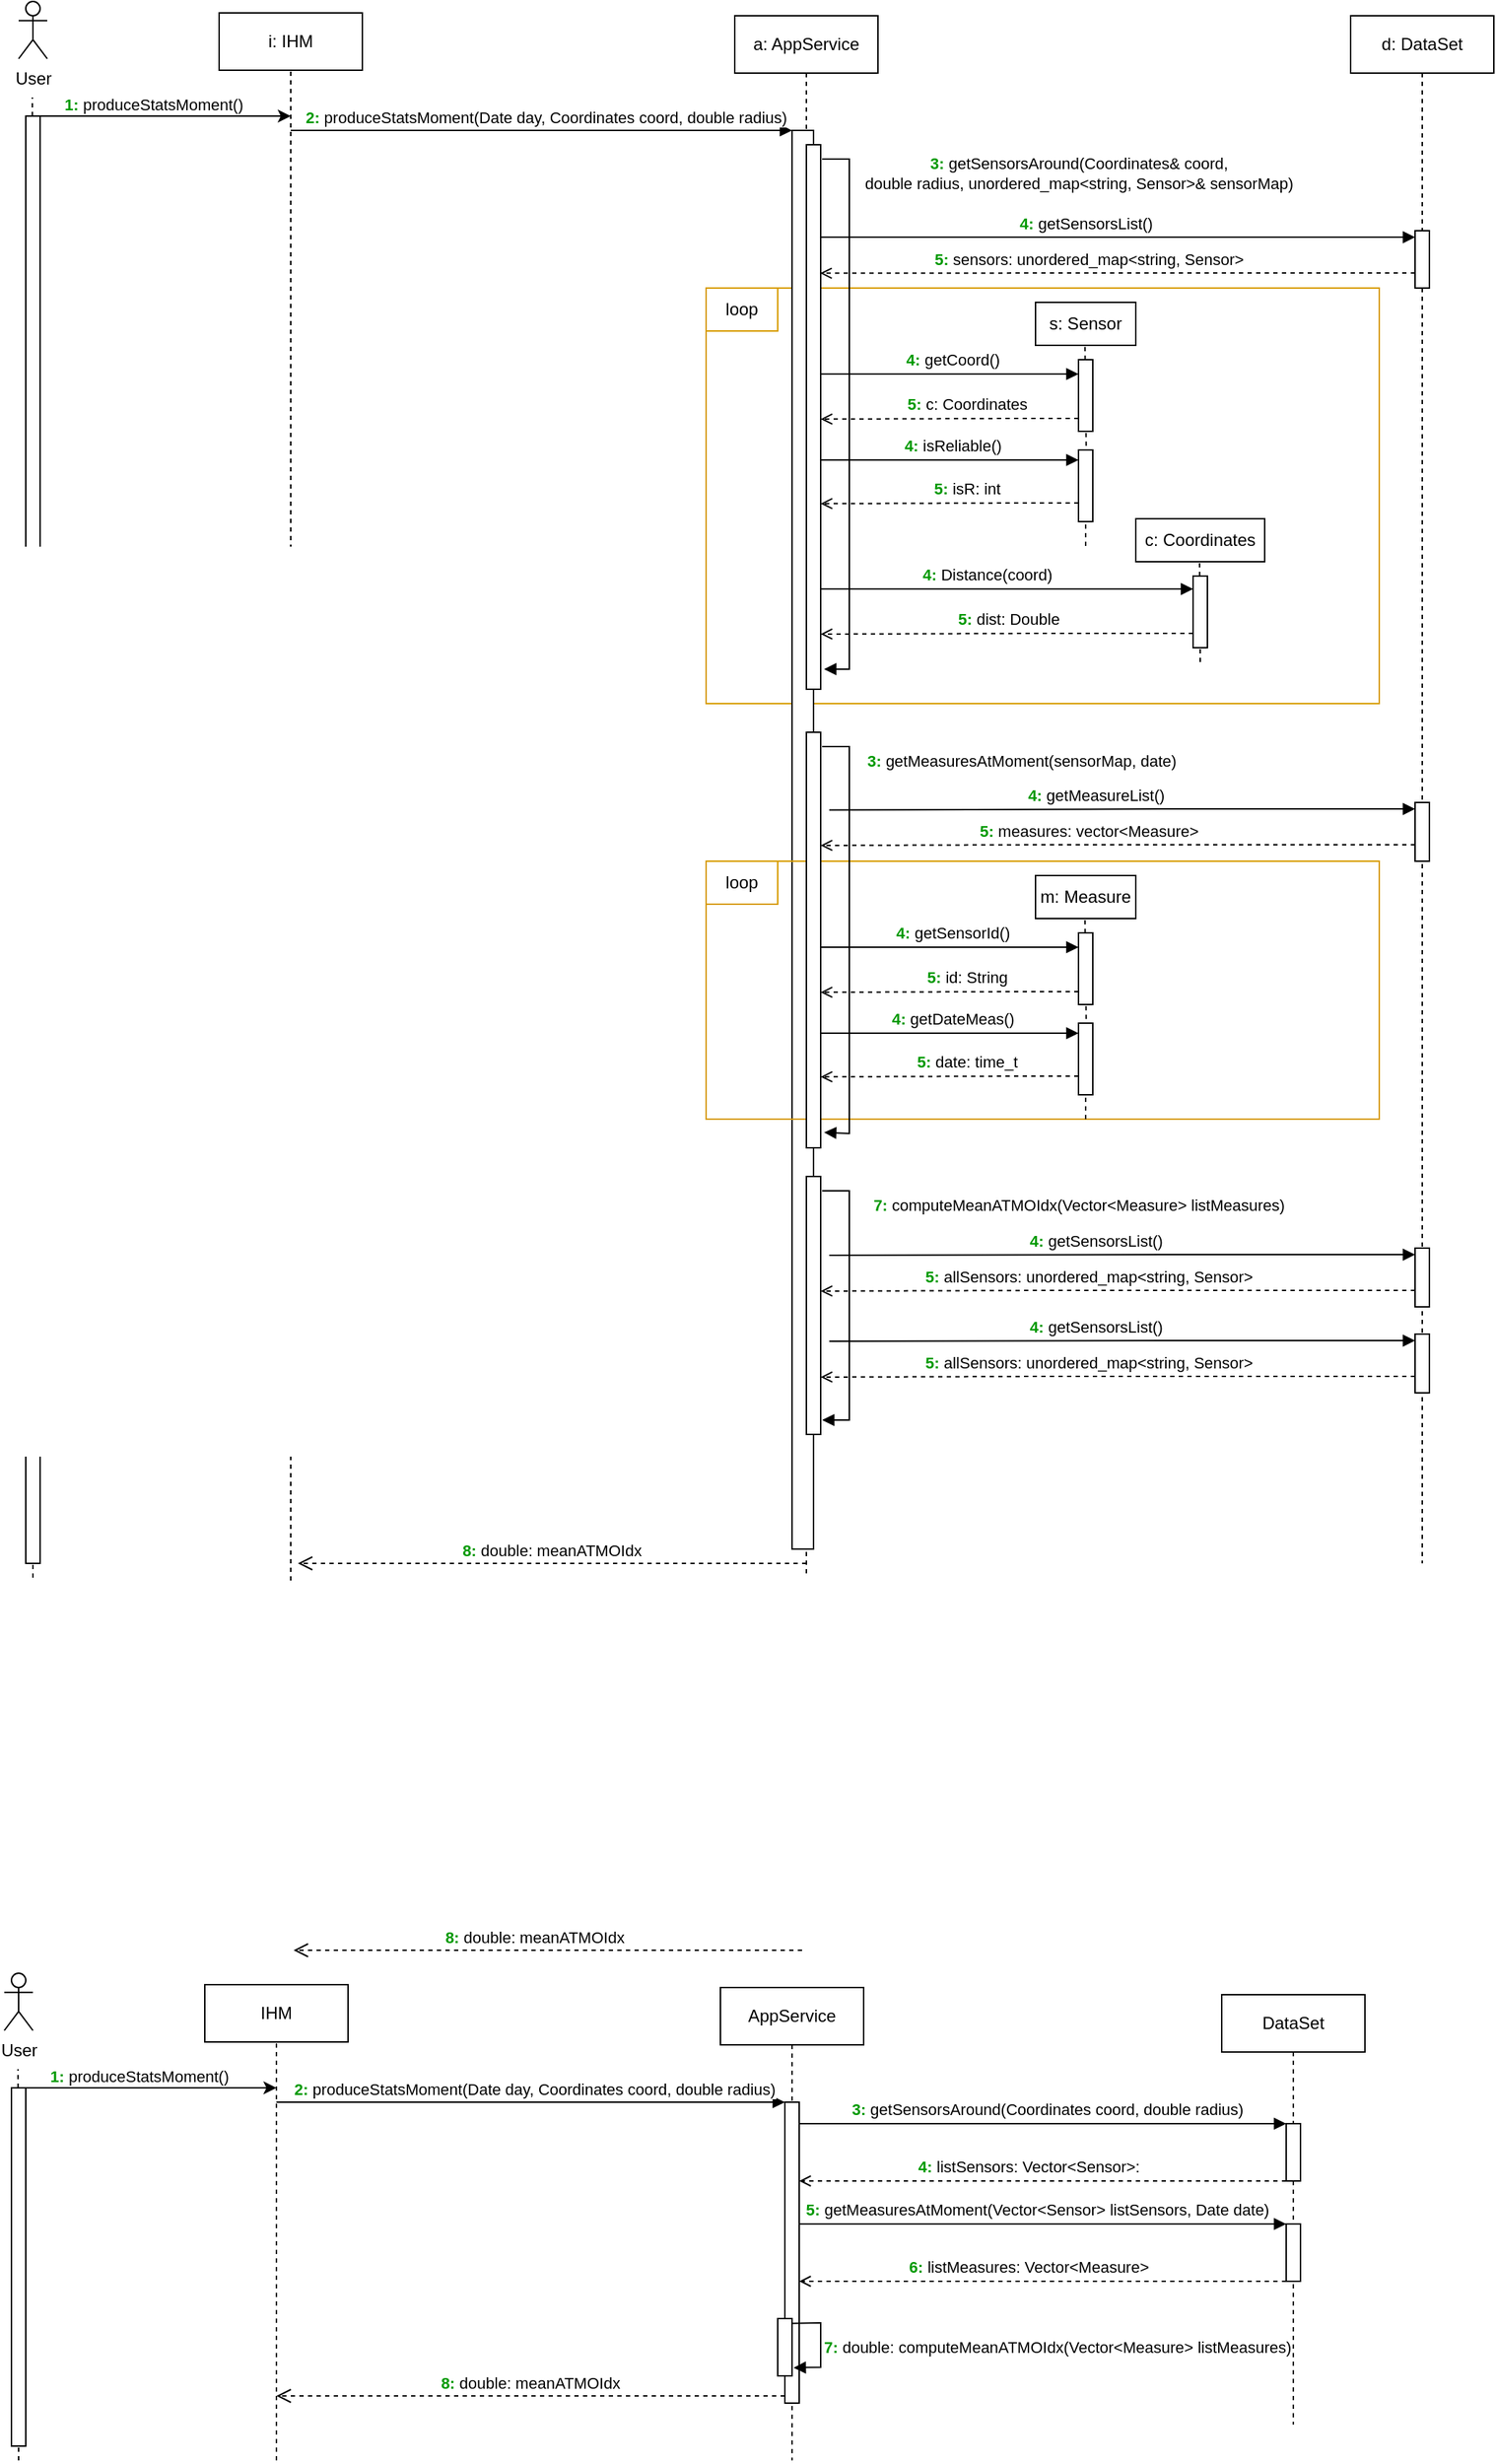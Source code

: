<mxfile version="21.3.7" type="github">
  <diagram name="Page-1" id="I7RDIdogmaN5I8TK1vOo">
    <mxGraphModel dx="1434" dy="756" grid="1" gridSize="10" guides="1" tooltips="1" connect="1" arrows="1" fold="1" page="1" pageScale="1" pageWidth="1169" pageHeight="827" math="0" shadow="0">
      <root>
        <mxCell id="0" />
        <mxCell id="1" parent="0" />
        <mxCell id="uYeei7Lv4TWuoTGojl9b-30" value="" style="rounded=0;whiteSpace=wrap;html=1;fillColor=none;strokeColor=#d79b00;" parent="1" vertex="1">
          <mxGeometry x="600" y="250" width="470" height="290" as="geometry" />
        </mxCell>
        <mxCell id="bnaxQuVBlEbO6aS_ppuL-53" value="a: AppService" style="shape=umlLifeline;perimeter=lifelinePerimeter;whiteSpace=wrap;html=1;container=0;dropTarget=0;collapsible=0;recursiveResize=0;outlineConnect=0;portConstraint=eastwest;newEdgeStyle={&quot;edgeStyle&quot;:&quot;elbowEdgeStyle&quot;,&quot;elbow&quot;:&quot;vertical&quot;,&quot;curved&quot;:0,&quot;rounded&quot;:0};" parent="1" vertex="1">
          <mxGeometry x="620" y="60" width="100" height="1090" as="geometry" />
        </mxCell>
        <mxCell id="bnaxQuVBlEbO6aS_ppuL-54" value="" style="html=1;points=[];perimeter=orthogonalPerimeter;outlineConnect=0;targetShapes=umlLifeline;portConstraint=eastwest;newEdgeStyle={&quot;edgeStyle&quot;:&quot;elbowEdgeStyle&quot;,&quot;elbow&quot;:&quot;vertical&quot;,&quot;curved&quot;:0,&quot;rounded&quot;:0};" parent="bnaxQuVBlEbO6aS_ppuL-53" vertex="1">
          <mxGeometry x="40" y="80" width="15" height="990" as="geometry" />
        </mxCell>
        <mxCell id="uYeei7Lv4TWuoTGojl9b-63" value="" style="rounded=0;whiteSpace=wrap;html=1;fillColor=none;strokeColor=#d79b00;" parent="bnaxQuVBlEbO6aS_ppuL-53" vertex="1">
          <mxGeometry x="-20" y="590" width="470" height="180" as="geometry" />
        </mxCell>
        <mxCell id="uYeei7Lv4TWuoTGojl9b-64" value="loop" style="rounded=0;whiteSpace=wrap;html=1;fillColor=none;strokeColor=#d79b00;" parent="bnaxQuVBlEbO6aS_ppuL-53" vertex="1">
          <mxGeometry x="-20" y="590" width="50" height="30" as="geometry" />
        </mxCell>
        <mxCell id="uYeei7Lv4TWuoTGojl9b-65" value="m: Measure" style="rounded=0;whiteSpace=wrap;html=1;" parent="bnaxQuVBlEbO6aS_ppuL-53" vertex="1">
          <mxGeometry x="210" y="600" width="70" height="30" as="geometry" />
        </mxCell>
        <mxCell id="uYeei7Lv4TWuoTGojl9b-66" value="" style="endArrow=block;html=1;rounded=0;endFill=1;" parent="bnaxQuVBlEbO6aS_ppuL-53" target="uYeei7Lv4TWuoTGojl9b-69" edge="1">
          <mxGeometry width="50" height="50" relative="1" as="geometry">
            <mxPoint x="60" y="650" as="sourcePoint" />
            <mxPoint x="230" y="650" as="targetPoint" />
            <Array as="points">
              <mxPoint x="100" y="650" />
            </Array>
          </mxGeometry>
        </mxCell>
        <mxCell id="uYeei7Lv4TWuoTGojl9b-67" value="&lt;b style=&quot;border-color: var(--border-color); caret-color: rgb(0, 153, 0); color: rgb(0, 153, 0);&quot;&gt;4:&amp;nbsp;&lt;/b&gt;getSensorId()" style="edgeLabel;html=1;align=center;verticalAlign=middle;resizable=0;points=[];" parent="uYeei7Lv4TWuoTGojl9b-66" vertex="1" connectable="0">
          <mxGeometry x="-0.412" y="2" relative="1" as="geometry">
            <mxPoint x="39" y="-8" as="offset" />
          </mxGeometry>
        </mxCell>
        <mxCell id="uYeei7Lv4TWuoTGojl9b-68" value="" style="endArrow=none;dashed=1;html=1;rounded=0;exitX=0.563;exitY=0.422;exitDx=0;exitDy=0;exitPerimeter=0;" parent="bnaxQuVBlEbO6aS_ppuL-53" source="uYeei7Lv4TWuoTGojl9b-80" edge="1">
          <mxGeometry width="50" height="50" relative="1" as="geometry">
            <mxPoint x="245" y="700" as="sourcePoint" />
            <mxPoint x="244.55" y="630" as="targetPoint" />
          </mxGeometry>
        </mxCell>
        <mxCell id="uYeei7Lv4TWuoTGojl9b-69" value="" style="html=1;points=[];perimeter=orthogonalPerimeter;outlineConnect=0;targetShapes=umlLifeline;portConstraint=eastwest;newEdgeStyle={&quot;edgeStyle&quot;:&quot;elbowEdgeStyle&quot;,&quot;elbow&quot;:&quot;vertical&quot;,&quot;curved&quot;:0,&quot;rounded&quot;:0};" parent="bnaxQuVBlEbO6aS_ppuL-53" vertex="1">
          <mxGeometry x="240" y="640" width="10" height="50" as="geometry" />
        </mxCell>
        <mxCell id="uYeei7Lv4TWuoTGojl9b-70" value="" style="endArrow=open;html=1;rounded=0;endFill=0;dashed=1;entryX=1.055;entryY=0.269;entryDx=0;entryDy=0;entryPerimeter=0;" parent="bnaxQuVBlEbO6aS_ppuL-53" source="uYeei7Lv4TWuoTGojl9b-69" edge="1">
          <mxGeometry width="50" height="50" relative="1" as="geometry">
            <mxPoint x="240" y="670" as="sourcePoint" />
            <mxPoint x="60" y="681.45" as="targetPoint" />
            <Array as="points">
              <mxPoint x="200" y="681" />
            </Array>
          </mxGeometry>
        </mxCell>
        <mxCell id="uYeei7Lv4TWuoTGojl9b-71" value="&lt;b style=&quot;border-color: var(--border-color); caret-color: rgb(0, 153, 0); color: rgb(0, 153, 0);&quot;&gt;5: &lt;/b&gt;&lt;span style=&quot;border-color: var(--border-color); caret-color: rgb(0, 153, 0);&quot;&gt;id&lt;/span&gt;:&amp;nbsp;String" style="edgeLabel;html=1;align=center;verticalAlign=middle;resizable=0;points=[];" parent="uYeei7Lv4TWuoTGojl9b-70" vertex="1" connectable="0">
          <mxGeometry x="0.279" y="1" relative="1" as="geometry">
            <mxPoint x="37" y="-11" as="offset" />
          </mxGeometry>
        </mxCell>
        <mxCell id="uYeei7Lv4TWuoTGojl9b-79" value="" style="endArrow=none;dashed=1;html=1;rounded=0;" parent="bnaxQuVBlEbO6aS_ppuL-53" target="uYeei7Lv4TWuoTGojl9b-80" edge="1">
          <mxGeometry width="50" height="50" relative="1" as="geometry">
            <mxPoint x="245" y="770" as="sourcePoint" />
            <mxPoint x="244.55" y="630" as="targetPoint" />
          </mxGeometry>
        </mxCell>
        <mxCell id="uYeei7Lv4TWuoTGojl9b-80" value="" style="html=1;points=[];perimeter=orthogonalPerimeter;outlineConnect=0;targetShapes=umlLifeline;portConstraint=eastwest;newEdgeStyle={&quot;edgeStyle&quot;:&quot;elbowEdgeStyle&quot;,&quot;elbow&quot;:&quot;vertical&quot;,&quot;curved&quot;:0,&quot;rounded&quot;:0};" parent="bnaxQuVBlEbO6aS_ppuL-53" vertex="1">
          <mxGeometry x="240" y="703" width="10" height="50" as="geometry" />
        </mxCell>
        <mxCell id="uYeei7Lv4TWuoTGojl9b-81" value="" style="endArrow=block;html=1;rounded=0;endFill=1;" parent="bnaxQuVBlEbO6aS_ppuL-53" edge="1">
          <mxGeometry width="50" height="50" relative="1" as="geometry">
            <mxPoint x="60" y="710" as="sourcePoint" />
            <mxPoint x="240" y="710" as="targetPoint" />
            <Array as="points">
              <mxPoint x="100" y="710" />
            </Array>
          </mxGeometry>
        </mxCell>
        <mxCell id="uYeei7Lv4TWuoTGojl9b-82" value="&lt;b style=&quot;border-color: var(--border-color); caret-color: rgb(0, 153, 0); color: rgb(0, 153, 0);&quot;&gt;4:&amp;nbsp;&lt;/b&gt;getDateMeas()" style="edgeLabel;html=1;align=center;verticalAlign=middle;resizable=0;points=[];" parent="uYeei7Lv4TWuoTGojl9b-81" vertex="1" connectable="0">
          <mxGeometry x="-0.412" y="2" relative="1" as="geometry">
            <mxPoint x="39" y="-8" as="offset" />
          </mxGeometry>
        </mxCell>
        <mxCell id="uYeei7Lv4TWuoTGojl9b-83" value="" style="endArrow=open;html=1;rounded=0;endFill=0;dashed=1;entryX=1.055;entryY=0.269;entryDx=0;entryDy=0;entryPerimeter=0;" parent="bnaxQuVBlEbO6aS_ppuL-53" edge="1">
          <mxGeometry width="50" height="50" relative="1" as="geometry">
            <mxPoint x="240" y="740" as="sourcePoint" />
            <mxPoint x="60" y="740.45" as="targetPoint" />
            <Array as="points">
              <mxPoint x="200" y="740" />
            </Array>
          </mxGeometry>
        </mxCell>
        <mxCell id="uYeei7Lv4TWuoTGojl9b-84" value="&lt;b style=&quot;border-color: var(--border-color); caret-color: rgb(0, 153, 0); color: rgb(0, 153, 0);&quot;&gt;5: &lt;/b&gt;&lt;span style=&quot;border-color: var(--border-color); caret-color: rgb(0, 153, 0);&quot;&gt;date:&lt;/span&gt;&lt;b style=&quot;border-color: var(--border-color); caret-color: rgb(0, 153, 0); color: rgb(0, 153, 0);&quot;&gt;&amp;nbsp;&lt;/b&gt;time_t" style="edgeLabel;html=1;align=center;verticalAlign=middle;resizable=0;points=[];" parent="uYeei7Lv4TWuoTGojl9b-83" vertex="1" connectable="0">
          <mxGeometry x="0.279" y="1" relative="1" as="geometry">
            <mxPoint x="37" y="-11" as="offset" />
          </mxGeometry>
        </mxCell>
        <mxCell id="bnaxQuVBlEbO6aS_ppuL-55" value="&lt;font color=&quot;#009900&quot;&gt;&lt;b&gt;2:&lt;/b&gt;&lt;/font&gt;&lt;font color=&quot;#99ff99&quot;&gt; &lt;/font&gt;produceStatsMoment(Date day, Coordinates coord, double radius)" style="html=1;verticalAlign=bottom;endArrow=block;edgeStyle=elbowEdgeStyle;elbow=vertical;curved=0;rounded=0;" parent="1" target="bnaxQuVBlEbO6aS_ppuL-54" edge="1">
          <mxGeometry x="0.014" relative="1" as="geometry">
            <mxPoint x="310" y="140" as="sourcePoint" />
            <Array as="points">
              <mxPoint x="390" y="140" />
            </Array>
            <mxPoint as="offset" />
          </mxGeometry>
        </mxCell>
        <mxCell id="bnaxQuVBlEbO6aS_ppuL-56" value="&lt;b style=&quot;border-color: var(--border-color); caret-color: rgb(0, 153, 0); color: rgb(0, 153, 0);&quot;&gt;8:&amp;nbsp;&lt;/b&gt;double: meanATMOIdx" style="html=1;verticalAlign=bottom;endArrow=open;dashed=1;endSize=8;edgeStyle=elbowEdgeStyle;elbow=vertical;curved=0;rounded=0;" parent="1" edge="1">
          <mxGeometry x="0.053" relative="1" as="geometry">
            <mxPoint x="312" y="1410" as="targetPoint" />
            <Array as="points">
              <mxPoint x="542" y="1410" />
              <mxPoint x="522" y="1420" />
              <mxPoint x="627" y="1470" />
              <mxPoint x="537" y="1430" />
              <mxPoint x="577" y="1410" />
              <mxPoint x="437" y="1370" />
            </Array>
            <mxPoint as="offset" />
            <mxPoint x="667" y="1410" as="sourcePoint" />
          </mxGeometry>
        </mxCell>
        <mxCell id="bnaxQuVBlEbO6aS_ppuL-57" value="d: DataSet" style="shape=umlLifeline;perimeter=lifelinePerimeter;whiteSpace=wrap;html=1;container=0;dropTarget=0;collapsible=0;recursiveResize=0;outlineConnect=0;portConstraint=eastwest;newEdgeStyle={&quot;edgeStyle&quot;:&quot;elbowEdgeStyle&quot;,&quot;elbow&quot;:&quot;vertical&quot;,&quot;curved&quot;:0,&quot;rounded&quot;:0};" parent="1" vertex="1">
          <mxGeometry x="1050" y="60" width="100" height="1080" as="geometry" />
        </mxCell>
        <mxCell id="bnaxQuVBlEbO6aS_ppuL-59" value="" style="html=1;points=[];perimeter=orthogonalPerimeter;outlineConnect=0;targetShapes=umlLifeline;portConstraint=eastwest;newEdgeStyle={&quot;edgeStyle&quot;:&quot;elbowEdgeStyle&quot;,&quot;elbow&quot;:&quot;vertical&quot;,&quot;curved&quot;:0,&quot;rounded&quot;:0};" parent="bnaxQuVBlEbO6aS_ppuL-57" vertex="1">
          <mxGeometry x="45" y="150" width="10" height="40" as="geometry" />
        </mxCell>
        <mxCell id="uYeei7Lv4TWuoTGojl9b-89" value="" style="html=1;points=[];perimeter=orthogonalPerimeter;outlineConnect=0;targetShapes=umlLifeline;portConstraint=eastwest;newEdgeStyle={&quot;edgeStyle&quot;:&quot;elbowEdgeStyle&quot;,&quot;elbow&quot;:&quot;vertical&quot;,&quot;curved&quot;:0,&quot;rounded&quot;:0};" parent="bnaxQuVBlEbO6aS_ppuL-57" vertex="1">
          <mxGeometry x="45" y="860" width="10" height="41" as="geometry" />
        </mxCell>
        <mxCell id="uYeei7Lv4TWuoTGojl9b-90" value="" style="endArrow=block;html=1;rounded=0;endFill=1;exitX=1.6;exitY=0.187;exitDx=0;exitDy=0;exitPerimeter=0;" parent="bnaxQuVBlEbO6aS_ppuL-57" edge="1">
          <mxGeometry width="50" height="50" relative="1" as="geometry">
            <mxPoint x="-364" y="865" as="sourcePoint" />
            <mxPoint x="45" y="864.55" as="targetPoint" />
            <Array as="points">
              <mxPoint x="-130" y="864.55" />
            </Array>
          </mxGeometry>
        </mxCell>
        <mxCell id="uYeei7Lv4TWuoTGojl9b-91" value="&lt;b style=&quot;border-color: var(--border-color); caret-color: rgb(0, 153, 0); color: rgb(0, 153, 0);&quot;&gt;4:&amp;nbsp;&lt;/b&gt;getSensorsList()" style="edgeLabel;html=1;align=center;verticalAlign=middle;resizable=0;points=[];" parent="uYeei7Lv4TWuoTGojl9b-90" vertex="1" connectable="0">
          <mxGeometry x="-0.412" y="2" relative="1" as="geometry">
            <mxPoint x="66" y="-8" as="offset" />
          </mxGeometry>
        </mxCell>
        <mxCell id="uYeei7Lv4TWuoTGojl9b-92" value="" style="endArrow=open;html=1;rounded=0;endFill=0;dashed=1;entryX=0.964;entryY=0.236;entryDx=0;entryDy=0;entryPerimeter=0;" parent="bnaxQuVBlEbO6aS_ppuL-57" edge="1">
          <mxGeometry width="50" height="50" relative="1" as="geometry">
            <mxPoint x="45" y="889.55" as="sourcePoint" />
            <mxPoint x="-370" y="890" as="targetPoint" />
            <Array as="points">
              <mxPoint x="-225" y="889.55" />
            </Array>
          </mxGeometry>
        </mxCell>
        <mxCell id="uYeei7Lv4TWuoTGojl9b-93" value="&lt;b style=&quot;border-color: var(--border-color); caret-color: rgb(0, 153, 0); color: rgb(0, 153, 0);&quot;&gt;5:&amp;nbsp;&lt;/b&gt;allSensors:&amp;nbsp;unordered_map&amp;lt;string, Sensor&amp;gt;" style="edgeLabel;html=1;align=center;verticalAlign=middle;resizable=0;points=[];" parent="uYeei7Lv4TWuoTGojl9b-92" vertex="1" connectable="0">
          <mxGeometry x="0.279" y="1" relative="1" as="geometry">
            <mxPoint x="37" y="-11" as="offset" />
          </mxGeometry>
        </mxCell>
        <mxCell id="uYeei7Lv4TWuoTGojl9b-94" value="" style="html=1;points=[];perimeter=orthogonalPerimeter;outlineConnect=0;targetShapes=umlLifeline;portConstraint=eastwest;newEdgeStyle={&quot;edgeStyle&quot;:&quot;elbowEdgeStyle&quot;,&quot;elbow&quot;:&quot;vertical&quot;,&quot;curved&quot;:0,&quot;rounded&quot;:0};" parent="bnaxQuVBlEbO6aS_ppuL-57" vertex="1">
          <mxGeometry x="45" y="920" width="10" height="41" as="geometry" />
        </mxCell>
        <mxCell id="uYeei7Lv4TWuoTGojl9b-95" value="" style="endArrow=block;html=1;rounded=0;endFill=1;exitX=1.6;exitY=0.187;exitDx=0;exitDy=0;exitPerimeter=0;" parent="bnaxQuVBlEbO6aS_ppuL-57" edge="1">
          <mxGeometry width="50" height="50" relative="1" as="geometry">
            <mxPoint x="-364" y="925" as="sourcePoint" />
            <mxPoint x="45" y="924.55" as="targetPoint" />
            <Array as="points">
              <mxPoint x="-130" y="924.55" />
            </Array>
          </mxGeometry>
        </mxCell>
        <mxCell id="uYeei7Lv4TWuoTGojl9b-96" value="&lt;b style=&quot;border-color: var(--border-color); caret-color: rgb(0, 153, 0); color: rgb(0, 153, 0);&quot;&gt;4:&amp;nbsp;&lt;/b&gt;getSensorsList()" style="edgeLabel;html=1;align=center;verticalAlign=middle;resizable=0;points=[];" parent="uYeei7Lv4TWuoTGojl9b-95" vertex="1" connectable="0">
          <mxGeometry x="-0.412" y="2" relative="1" as="geometry">
            <mxPoint x="66" y="-8" as="offset" />
          </mxGeometry>
        </mxCell>
        <mxCell id="uYeei7Lv4TWuoTGojl9b-97" value="" style="endArrow=open;html=1;rounded=0;endFill=0;dashed=1;entryX=0.964;entryY=0.236;entryDx=0;entryDy=0;entryPerimeter=0;" parent="bnaxQuVBlEbO6aS_ppuL-57" edge="1">
          <mxGeometry width="50" height="50" relative="1" as="geometry">
            <mxPoint x="45" y="949.55" as="sourcePoint" />
            <mxPoint x="-370" y="950" as="targetPoint" />
            <Array as="points">
              <mxPoint x="-225" y="949.55" />
            </Array>
          </mxGeometry>
        </mxCell>
        <mxCell id="uYeei7Lv4TWuoTGojl9b-98" value="&lt;b style=&quot;border-color: var(--border-color); caret-color: rgb(0, 153, 0); color: rgb(0, 153, 0);&quot;&gt;5:&amp;nbsp;&lt;/b&gt;allSensors:&amp;nbsp;unordered_map&amp;lt;string, Sensor&amp;gt;" style="edgeLabel;html=1;align=center;verticalAlign=middle;resizable=0;points=[];" parent="uYeei7Lv4TWuoTGojl9b-97" vertex="1" connectable="0">
          <mxGeometry x="0.279" y="1" relative="1" as="geometry">
            <mxPoint x="37" y="-11" as="offset" />
          </mxGeometry>
        </mxCell>
        <mxCell id="bnaxQuVBlEbO6aS_ppuL-64" value="" style="endArrow=block;html=1;rounded=0;endFill=1;" parent="1" edge="1">
          <mxGeometry width="50" height="50" relative="1" as="geometry">
            <mxPoint x="675" y="214.55" as="sourcePoint" />
            <mxPoint x="1095" y="214.55" as="targetPoint" />
            <Array as="points">
              <mxPoint x="920" y="214.55" />
            </Array>
          </mxGeometry>
        </mxCell>
        <mxCell id="bnaxQuVBlEbO6aS_ppuL-65" value="&lt;b style=&quot;border-color: var(--border-color); caret-color: rgb(0, 153, 0); color: rgb(0, 153, 0);&quot;&gt;4:&amp;nbsp;&lt;/b&gt;getSensorsList()" style="edgeLabel;html=1;align=center;verticalAlign=middle;resizable=0;points=[];" parent="bnaxQuVBlEbO6aS_ppuL-64" vertex="1" connectable="0">
          <mxGeometry x="-0.412" y="2" relative="1" as="geometry">
            <mxPoint x="66" y="-8" as="offset" />
          </mxGeometry>
        </mxCell>
        <mxCell id="bnaxQuVBlEbO6aS_ppuL-66" value="" style="endArrow=open;html=1;rounded=0;endFill=0;dashed=1;entryX=0.964;entryY=0.236;entryDx=0;entryDy=0;entryPerimeter=0;" parent="1" target="uYeei7Lv4TWuoTGojl9b-27" edge="1">
          <mxGeometry width="50" height="50" relative="1" as="geometry">
            <mxPoint x="1095" y="239.55" as="sourcePoint" />
            <mxPoint x="690" y="240" as="targetPoint" />
            <Array as="points">
              <mxPoint x="825" y="239.55" />
            </Array>
          </mxGeometry>
        </mxCell>
        <mxCell id="bnaxQuVBlEbO6aS_ppuL-67" value="&lt;b style=&quot;border-color: var(--border-color); caret-color: rgb(0, 153, 0); color: rgb(0, 153, 0);&quot;&gt;5:&amp;nbsp;&lt;/b&gt;sensors:&amp;nbsp;unordered_map&amp;lt;string, Sensor&amp;gt;" style="edgeLabel;html=1;align=center;verticalAlign=middle;resizable=0;points=[];" parent="bnaxQuVBlEbO6aS_ppuL-66" vertex="1" connectable="0">
          <mxGeometry x="0.279" y="1" relative="1" as="geometry">
            <mxPoint x="37" y="-11" as="offset" />
          </mxGeometry>
        </mxCell>
        <mxCell id="bnaxQuVBlEbO6aS_ppuL-72" value="" style="endArrow=none;dashed=1;html=1;rounded=0;entryX=0.5;entryY=1;entryDx=0;entryDy=0;" parent="1" target="SnQVtgiCFjpJ4soECr5Y-1" edge="1">
          <mxGeometry width="50" height="50" relative="1" as="geometry">
            <mxPoint x="310" y="1152" as="sourcePoint" />
            <mxPoint x="300" y="105" as="targetPoint" />
          </mxGeometry>
        </mxCell>
        <mxCell id="SnQVtgiCFjpJ4soECr5Y-1" value="i: IHM" style="rounded=0;whiteSpace=wrap;html=1;" parent="1" vertex="1">
          <mxGeometry x="260" y="58" width="100" height="40" as="geometry" />
        </mxCell>
        <mxCell id="SnQVtgiCFjpJ4soECr5Y-16" value="User" style="shape=umlActor;verticalLabelPosition=bottom;verticalAlign=top;html=1;outlineConnect=0;" parent="1" vertex="1">
          <mxGeometry x="120" y="50" width="20" height="40" as="geometry" />
        </mxCell>
        <mxCell id="SnQVtgiCFjpJ4soECr5Y-17" value="" style="endArrow=none;dashed=1;html=1;rounded=0;" parent="1" source="SnQVtgiCFjpJ4soECr5Y-18" edge="1">
          <mxGeometry width="50" height="50" relative="1" as="geometry">
            <mxPoint x="130" y="370" as="sourcePoint" />
            <mxPoint x="129.6" y="117" as="targetPoint" />
          </mxGeometry>
        </mxCell>
        <mxCell id="SnQVtgiCFjpJ4soECr5Y-19" value="" style="endArrow=none;dashed=1;html=1;rounded=0;" parent="1" target="SnQVtgiCFjpJ4soECr5Y-18" edge="1">
          <mxGeometry width="50" height="50" relative="1" as="geometry">
            <mxPoint x="130" y="1150" as="sourcePoint" />
            <mxPoint x="129.6" y="117" as="targetPoint" />
          </mxGeometry>
        </mxCell>
        <mxCell id="SnQVtgiCFjpJ4soECr5Y-18" value="" style="rounded=0;whiteSpace=wrap;html=1;" parent="1" vertex="1">
          <mxGeometry x="125" y="130" width="10" height="1010" as="geometry" />
        </mxCell>
        <mxCell id="SnQVtgiCFjpJ4soECr5Y-20" value="" style="endArrow=classic;html=1;rounded=0;exitX=1;exitY=0;exitDx=0;exitDy=0;" parent="1" source="SnQVtgiCFjpJ4soECr5Y-18" edge="1">
          <mxGeometry width="50" height="50" relative="1" as="geometry">
            <mxPoint x="230" y="180" as="sourcePoint" />
            <mxPoint x="310" y="130" as="targetPoint" />
          </mxGeometry>
        </mxCell>
        <mxCell id="SnQVtgiCFjpJ4soECr5Y-21" value="&lt;b style=&quot;border-color: var(--border-color); caret-color: rgb(0, 153, 0); color: rgb(0, 153, 0);&quot;&gt;1:&amp;nbsp;&lt;/b&gt;produceStatsMoment()" style="edgeLabel;html=1;align=center;verticalAlign=middle;resizable=0;points=[];" parent="SnQVtgiCFjpJ4soECr5Y-20" vertex="1" connectable="0">
          <mxGeometry x="-0.213" relative="1" as="geometry">
            <mxPoint x="10" y="-8" as="offset" />
          </mxGeometry>
        </mxCell>
        <mxCell id="uYeei7Lv4TWuoTGojl9b-1" value="AppService" style="shape=umlLifeline;perimeter=lifelinePerimeter;whiteSpace=wrap;html=1;container=0;dropTarget=0;collapsible=0;recursiveResize=0;outlineConnect=0;portConstraint=eastwest;newEdgeStyle={&quot;edgeStyle&quot;:&quot;elbowEdgeStyle&quot;,&quot;elbow&quot;:&quot;vertical&quot;,&quot;curved&quot;:0,&quot;rounded&quot;:0};" parent="1" vertex="1">
          <mxGeometry x="610" y="1436" width="100" height="330" as="geometry" />
        </mxCell>
        <mxCell id="uYeei7Lv4TWuoTGojl9b-2" value="" style="html=1;points=[];perimeter=orthogonalPerimeter;outlineConnect=0;targetShapes=umlLifeline;portConstraint=eastwest;newEdgeStyle={&quot;edgeStyle&quot;:&quot;elbowEdgeStyle&quot;,&quot;elbow&quot;:&quot;vertical&quot;,&quot;curved&quot;:0,&quot;rounded&quot;:0};" parent="uYeei7Lv4TWuoTGojl9b-1" vertex="1">
          <mxGeometry x="45" y="80" width="10" height="210" as="geometry" />
        </mxCell>
        <mxCell id="uYeei7Lv4TWuoTGojl9b-3" value="&lt;font color=&quot;#009900&quot;&gt;&lt;b&gt;2:&lt;/b&gt;&lt;/font&gt;&lt;font color=&quot;#99ff99&quot;&gt; &lt;/font&gt;produceStatsMoment(Date day, Coordinates coord, double radius)" style="html=1;verticalAlign=bottom;endArrow=block;edgeStyle=elbowEdgeStyle;elbow=vertical;curved=0;rounded=0;" parent="1" target="uYeei7Lv4TWuoTGojl9b-2" edge="1">
          <mxGeometry x="0.014" relative="1" as="geometry">
            <mxPoint x="300" y="1516" as="sourcePoint" />
            <Array as="points">
              <mxPoint x="380" y="1516" />
            </Array>
            <mxPoint as="offset" />
          </mxGeometry>
        </mxCell>
        <mxCell id="uYeei7Lv4TWuoTGojl9b-4" value="&lt;b style=&quot;border-color: var(--border-color); caret-color: rgb(0, 153, 0); color: rgb(0, 153, 0);&quot;&gt;8:&amp;nbsp;&lt;/b&gt;double: meanATMOIdx" style="html=1;verticalAlign=bottom;endArrow=open;dashed=1;endSize=8;edgeStyle=elbowEdgeStyle;elbow=vertical;curved=0;rounded=0;" parent="1" source="uYeei7Lv4TWuoTGojl9b-2" edge="1">
          <mxGeometry x="0.004" relative="1" as="geometry">
            <mxPoint x="300" y="1721" as="targetPoint" />
            <Array as="points">
              <mxPoint x="530" y="1721" />
              <mxPoint x="510" y="1731" />
              <mxPoint x="615" y="1781" />
              <mxPoint x="525" y="1741" />
              <mxPoint x="565" y="1721" />
              <mxPoint x="425" y="1681" />
            </Array>
            <mxPoint as="offset" />
          </mxGeometry>
        </mxCell>
        <mxCell id="uYeei7Lv4TWuoTGojl9b-5" value="DataSet" style="shape=umlLifeline;perimeter=lifelinePerimeter;whiteSpace=wrap;html=1;container=0;dropTarget=0;collapsible=0;recursiveResize=0;outlineConnect=0;portConstraint=eastwest;newEdgeStyle={&quot;edgeStyle&quot;:&quot;elbowEdgeStyle&quot;,&quot;elbow&quot;:&quot;vertical&quot;,&quot;curved&quot;:0,&quot;rounded&quot;:0};" parent="1" vertex="1">
          <mxGeometry x="960" y="1441" width="100" height="300" as="geometry" />
        </mxCell>
        <mxCell id="uYeei7Lv4TWuoTGojl9b-6" value="" style="html=1;points=[];perimeter=orthogonalPerimeter;outlineConnect=0;targetShapes=umlLifeline;portConstraint=eastwest;newEdgeStyle={&quot;edgeStyle&quot;:&quot;elbowEdgeStyle&quot;,&quot;elbow&quot;:&quot;vertical&quot;,&quot;curved&quot;:0,&quot;rounded&quot;:0};" parent="uYeei7Lv4TWuoTGojl9b-5" vertex="1">
          <mxGeometry x="45" y="90" width="10" height="40" as="geometry" />
        </mxCell>
        <mxCell id="uYeei7Lv4TWuoTGojl9b-7" value="" style="html=1;points=[];perimeter=orthogonalPerimeter;outlineConnect=0;targetShapes=umlLifeline;portConstraint=eastwest;newEdgeStyle={&quot;edgeStyle&quot;:&quot;elbowEdgeStyle&quot;,&quot;elbow&quot;:&quot;vertical&quot;,&quot;curved&quot;:0,&quot;rounded&quot;:0};" parent="uYeei7Lv4TWuoTGojl9b-5" vertex="1">
          <mxGeometry x="45" y="160" width="10" height="40" as="geometry" />
        </mxCell>
        <mxCell id="uYeei7Lv4TWuoTGojl9b-8" value="" style="endArrow=block;html=1;rounded=0;endFill=1;" parent="1" source="uYeei7Lv4TWuoTGojl9b-2" target="uYeei7Lv4TWuoTGojl9b-6" edge="1">
          <mxGeometry width="50" height="50" relative="1" as="geometry">
            <mxPoint x="705" y="1541" as="sourcePoint" />
            <mxPoint x="895" y="1541" as="targetPoint" />
            <Array as="points">
              <mxPoint x="935" y="1531" />
            </Array>
          </mxGeometry>
        </mxCell>
        <mxCell id="uYeei7Lv4TWuoTGojl9b-9" value="&lt;b style=&quot;border-color: var(--border-color); caret-color: rgb(0, 153, 0); color: rgb(0, 153, 0);&quot;&gt;3:&lt;/b&gt;&amp;nbsp;getSensorsAround(Coordinates coord, double radius)" style="edgeLabel;html=1;align=center;verticalAlign=middle;resizable=0;points=[];" parent="uYeei7Lv4TWuoTGojl9b-8" vertex="1" connectable="0">
          <mxGeometry x="-0.412" y="2" relative="1" as="geometry">
            <mxPoint x="73" y="-8" as="offset" />
          </mxGeometry>
        </mxCell>
        <mxCell id="uYeei7Lv4TWuoTGojl9b-10" value="" style="endArrow=open;html=1;rounded=0;endFill=0;dashed=1;" parent="1" source="uYeei7Lv4TWuoTGojl9b-6" target="uYeei7Lv4TWuoTGojl9b-2" edge="1">
          <mxGeometry width="50" height="50" relative="1" as="geometry">
            <mxPoint x="755" y="1616" as="sourcePoint" />
            <mxPoint x="805" y="1566" as="targetPoint" />
            <Array as="points">
              <mxPoint x="815" y="1571" />
            </Array>
          </mxGeometry>
        </mxCell>
        <mxCell id="uYeei7Lv4TWuoTGojl9b-11" value="&lt;b style=&quot;border-color: var(--border-color); caret-color: rgb(0, 153, 0); color: rgb(0, 153, 0);&quot;&gt;4:&amp;nbsp;&lt;/b&gt;listSensors: Vector&amp;lt;Sensor&amp;gt;:" style="edgeLabel;html=1;align=center;verticalAlign=middle;resizable=0;points=[];" parent="uYeei7Lv4TWuoTGojl9b-10" vertex="1" connectable="0">
          <mxGeometry x="0.279" y="1" relative="1" as="geometry">
            <mxPoint x="37" y="-11" as="offset" />
          </mxGeometry>
        </mxCell>
        <mxCell id="uYeei7Lv4TWuoTGojl9b-12" value="" style="endArrow=block;html=1;rounded=0;endFill=1;" parent="1" source="uYeei7Lv4TWuoTGojl9b-2" target="uYeei7Lv4TWuoTGojl9b-7" edge="1">
          <mxGeometry width="50" height="50" relative="1" as="geometry">
            <mxPoint x="690" y="1601" as="sourcePoint" />
            <mxPoint x="960" y="1601" as="targetPoint" />
            <Array as="points">
              <mxPoint x="910" y="1601" />
            </Array>
          </mxGeometry>
        </mxCell>
        <mxCell id="uYeei7Lv4TWuoTGojl9b-13" value="&lt;b style=&quot;border-color: var(--border-color); caret-color: rgb(0, 153, 0); color: rgb(0, 153, 0);&quot;&gt;5:&amp;nbsp;&lt;/b&gt;getMeasuresAtMoment(Vector&amp;lt;Sensor&amp;gt; listSensors, Date date)" style="edgeLabel;html=1;align=center;verticalAlign=middle;resizable=0;points=[];" parent="uYeei7Lv4TWuoTGojl9b-12" vertex="1" connectable="0">
          <mxGeometry x="-0.412" y="2" relative="1" as="geometry">
            <mxPoint x="66" y="-8" as="offset" />
          </mxGeometry>
        </mxCell>
        <mxCell id="uYeei7Lv4TWuoTGojl9b-14" value="" style="endArrow=open;html=1;rounded=0;endFill=0;dashed=1;" parent="1" source="uYeei7Lv4TWuoTGojl9b-7" target="uYeei7Lv4TWuoTGojl9b-2" edge="1">
          <mxGeometry width="50" height="50" relative="1" as="geometry">
            <mxPoint x="960" y="1641" as="sourcePoint" />
            <mxPoint x="690" y="1641" as="targetPoint" />
            <Array as="points">
              <mxPoint x="815" y="1641" />
            </Array>
          </mxGeometry>
        </mxCell>
        <mxCell id="uYeei7Lv4TWuoTGojl9b-15" value="&lt;b style=&quot;border-color: var(--border-color); caret-color: rgb(0, 153, 0); color: rgb(0, 153, 0);&quot;&gt;6:&amp;nbsp;&lt;/b&gt;listMeasures: Vector&amp;lt;Measure&amp;gt;" style="edgeLabel;html=1;align=center;verticalAlign=middle;resizable=0;points=[];" parent="uYeei7Lv4TWuoTGojl9b-14" vertex="1" connectable="0">
          <mxGeometry x="0.279" y="1" relative="1" as="geometry">
            <mxPoint x="37" y="-11" as="offset" />
          </mxGeometry>
        </mxCell>
        <mxCell id="uYeei7Lv4TWuoTGojl9b-16" value="" style="rounded=0;whiteSpace=wrap;html=1;" parent="1" vertex="1">
          <mxGeometry x="650" y="1667" width="10" height="40" as="geometry" />
        </mxCell>
        <mxCell id="uYeei7Lv4TWuoTGojl9b-17" value="" style="endArrow=block;html=1;rounded=0;exitX=0.967;exitY=0.083;exitDx=0;exitDy=0;entryX=1.111;entryY=0.858;entryDx=0;entryDy=0;entryPerimeter=0;exitPerimeter=0;endFill=1;" parent="1" source="uYeei7Lv4TWuoTGojl9b-16" target="uYeei7Lv4TWuoTGojl9b-16" edge="1">
          <mxGeometry width="50" height="50" relative="1" as="geometry">
            <mxPoint x="700" y="1681" as="sourcePoint" />
            <mxPoint x="710" y="1711" as="targetPoint" />
            <Array as="points">
              <mxPoint x="680" y="1670" />
              <mxPoint x="680" y="1701" />
            </Array>
          </mxGeometry>
        </mxCell>
        <mxCell id="uYeei7Lv4TWuoTGojl9b-18" value="&lt;b style=&quot;border-color: var(--border-color); caret-color: rgb(0, 153, 0); color: rgb(0, 153, 0);&quot;&gt;7:&amp;nbsp;&lt;/b&gt;double: computeMeanATMOIdx(Vector&amp;lt;Measure&amp;gt; listMeasures)" style="edgeLabel;html=1;align=center;verticalAlign=middle;resizable=0;points=[];" parent="uYeei7Lv4TWuoTGojl9b-17" vertex="1" connectable="0">
          <mxGeometry x="0.018" y="2" relative="1" as="geometry">
            <mxPoint x="163" y="2" as="offset" />
          </mxGeometry>
        </mxCell>
        <mxCell id="uYeei7Lv4TWuoTGojl9b-19" value="" style="endArrow=none;dashed=1;html=1;rounded=0;entryX=0.5;entryY=1;entryDx=0;entryDy=0;" parent="1" target="uYeei7Lv4TWuoTGojl9b-20" edge="1">
          <mxGeometry width="50" height="50" relative="1" as="geometry">
            <mxPoint x="300" y="1766" as="sourcePoint" />
            <mxPoint x="290" y="1481" as="targetPoint" />
          </mxGeometry>
        </mxCell>
        <mxCell id="uYeei7Lv4TWuoTGojl9b-20" value="IHM" style="rounded=0;whiteSpace=wrap;html=1;" parent="1" vertex="1">
          <mxGeometry x="250" y="1434" width="100" height="40" as="geometry" />
        </mxCell>
        <mxCell id="uYeei7Lv4TWuoTGojl9b-21" value="User" style="shape=umlActor;verticalLabelPosition=bottom;verticalAlign=top;html=1;outlineConnect=0;" parent="1" vertex="1">
          <mxGeometry x="110" y="1426" width="20" height="40" as="geometry" />
        </mxCell>
        <mxCell id="uYeei7Lv4TWuoTGojl9b-22" value="" style="endArrow=none;dashed=1;html=1;rounded=0;" parent="1" source="uYeei7Lv4TWuoTGojl9b-24" edge="1">
          <mxGeometry width="50" height="50" relative="1" as="geometry">
            <mxPoint x="120" y="1746" as="sourcePoint" />
            <mxPoint x="119.6" y="1493" as="targetPoint" />
          </mxGeometry>
        </mxCell>
        <mxCell id="uYeei7Lv4TWuoTGojl9b-23" value="" style="endArrow=none;dashed=1;html=1;rounded=0;" parent="1" target="uYeei7Lv4TWuoTGojl9b-24" edge="1">
          <mxGeometry width="50" height="50" relative="1" as="geometry">
            <mxPoint x="120" y="1766" as="sourcePoint" />
            <mxPoint x="119.6" y="1493" as="targetPoint" />
          </mxGeometry>
        </mxCell>
        <mxCell id="uYeei7Lv4TWuoTGojl9b-24" value="" style="rounded=0;whiteSpace=wrap;html=1;" parent="1" vertex="1">
          <mxGeometry x="115" y="1506" width="10" height="250" as="geometry" />
        </mxCell>
        <mxCell id="uYeei7Lv4TWuoTGojl9b-25" value="" style="endArrow=classic;html=1;rounded=0;exitX=1;exitY=0;exitDx=0;exitDy=0;" parent="1" source="uYeei7Lv4TWuoTGojl9b-24" edge="1">
          <mxGeometry width="50" height="50" relative="1" as="geometry">
            <mxPoint x="220" y="1556" as="sourcePoint" />
            <mxPoint x="300" y="1506" as="targetPoint" />
          </mxGeometry>
        </mxCell>
        <mxCell id="uYeei7Lv4TWuoTGojl9b-26" value="&lt;b style=&quot;border-color: var(--border-color); caret-color: rgb(0, 153, 0); color: rgb(0, 153, 0);&quot;&gt;1:&amp;nbsp;&lt;/b&gt;produceStatsMoment()" style="edgeLabel;html=1;align=center;verticalAlign=middle;resizable=0;points=[];" parent="uYeei7Lv4TWuoTGojl9b-25" vertex="1" connectable="0">
          <mxGeometry x="-0.213" relative="1" as="geometry">
            <mxPoint x="10" y="-8" as="offset" />
          </mxGeometry>
        </mxCell>
        <mxCell id="uYeei7Lv4TWuoTGojl9b-27" value="" style="rounded=0;whiteSpace=wrap;html=1;" parent="1" vertex="1">
          <mxGeometry x="670" y="150" width="10" height="380" as="geometry" />
        </mxCell>
        <mxCell id="uYeei7Lv4TWuoTGojl9b-28" value="" style="endArrow=block;html=1;rounded=0;endFill=1;entryX=1.236;entryY=0.963;entryDx=0;entryDy=0;entryPerimeter=0;" parent="1" target="uYeei7Lv4TWuoTGojl9b-27" edge="1">
          <mxGeometry width="50" height="50" relative="1" as="geometry">
            <mxPoint x="681" y="160" as="sourcePoint" />
            <mxPoint x="681" y="660" as="targetPoint" />
            <Array as="points">
              <mxPoint x="700" y="160" />
              <mxPoint x="700" y="516" />
            </Array>
          </mxGeometry>
        </mxCell>
        <mxCell id="uYeei7Lv4TWuoTGojl9b-29" value="&lt;b style=&quot;border-color: var(--border-color); caret-color: rgb(0, 153, 0); color: rgb(0, 153, 0);&quot;&gt;3:&amp;nbsp;&lt;/b&gt;getSensorsAround(Coordinates&amp;amp; coord, &lt;br&gt;double radius, unordered_map&amp;lt;string, Sensor&amp;gt;&amp;amp; sensorMap)" style="edgeLabel;html=1;align=center;verticalAlign=middle;resizable=0;points=[];" parent="uYeei7Lv4TWuoTGojl9b-28" vertex="1" connectable="0">
          <mxGeometry x="0.018" y="2" relative="1" as="geometry">
            <mxPoint x="158" y="-171" as="offset" />
          </mxGeometry>
        </mxCell>
        <mxCell id="uYeei7Lv4TWuoTGojl9b-31" value="loop" style="rounded=0;whiteSpace=wrap;html=1;fillColor=none;strokeColor=#d79b00;" parent="1" vertex="1">
          <mxGeometry x="600" y="250" width="50" height="30" as="geometry" />
        </mxCell>
        <mxCell id="uYeei7Lv4TWuoTGojl9b-34" value="s: Sensor" style="rounded=0;whiteSpace=wrap;html=1;" parent="1" vertex="1">
          <mxGeometry x="830" y="260" width="70" height="30" as="geometry" />
        </mxCell>
        <mxCell id="uYeei7Lv4TWuoTGojl9b-35" value="" style="endArrow=block;html=1;rounded=0;endFill=1;" parent="1" target="uYeei7Lv4TWuoTGojl9b-38" edge="1">
          <mxGeometry width="50" height="50" relative="1" as="geometry">
            <mxPoint x="680" y="310" as="sourcePoint" />
            <mxPoint x="850" y="310" as="targetPoint" />
            <Array as="points">
              <mxPoint x="720" y="310" />
            </Array>
          </mxGeometry>
        </mxCell>
        <mxCell id="uYeei7Lv4TWuoTGojl9b-36" value="&lt;b style=&quot;border-color: var(--border-color); caret-color: rgb(0, 153, 0); color: rgb(0, 153, 0);&quot;&gt;4:&amp;nbsp;&lt;/b&gt;getCoord()" style="edgeLabel;html=1;align=center;verticalAlign=middle;resizable=0;points=[];" parent="uYeei7Lv4TWuoTGojl9b-35" vertex="1" connectable="0">
          <mxGeometry x="-0.412" y="2" relative="1" as="geometry">
            <mxPoint x="39" y="-8" as="offset" />
          </mxGeometry>
        </mxCell>
        <mxCell id="uYeei7Lv4TWuoTGojl9b-37" value="" style="endArrow=none;dashed=1;html=1;rounded=0;exitX=0.563;exitY=0.422;exitDx=0;exitDy=0;exitPerimeter=0;" parent="1" source="uYeei7Lv4TWuoTGojl9b-49" edge="1">
          <mxGeometry width="50" height="50" relative="1" as="geometry">
            <mxPoint x="865" y="360" as="sourcePoint" />
            <mxPoint x="864.55" y="290" as="targetPoint" />
          </mxGeometry>
        </mxCell>
        <mxCell id="uYeei7Lv4TWuoTGojl9b-38" value="" style="html=1;points=[];perimeter=orthogonalPerimeter;outlineConnect=0;targetShapes=umlLifeline;portConstraint=eastwest;newEdgeStyle={&quot;edgeStyle&quot;:&quot;elbowEdgeStyle&quot;,&quot;elbow&quot;:&quot;vertical&quot;,&quot;curved&quot;:0,&quot;rounded&quot;:0};" parent="1" vertex="1">
          <mxGeometry x="860" y="300" width="10" height="50" as="geometry" />
        </mxCell>
        <mxCell id="uYeei7Lv4TWuoTGojl9b-39" value="" style="endArrow=open;html=1;rounded=0;endFill=0;dashed=1;entryX=1.055;entryY=0.269;entryDx=0;entryDy=0;entryPerimeter=0;" parent="1" source="uYeei7Lv4TWuoTGojl9b-38" edge="1">
          <mxGeometry width="50" height="50" relative="1" as="geometry">
            <mxPoint x="860" y="330" as="sourcePoint" />
            <mxPoint x="680" y="341.45" as="targetPoint" />
            <Array as="points">
              <mxPoint x="820" y="341" />
            </Array>
          </mxGeometry>
        </mxCell>
        <mxCell id="uYeei7Lv4TWuoTGojl9b-40" value="&lt;b style=&quot;border-color: var(--border-color); caret-color: rgb(0, 153, 0); color: rgb(0, 153, 0);&quot;&gt;5:&amp;nbsp;&lt;/b&gt;c:&amp;nbsp;Coordinates" style="edgeLabel;html=1;align=center;verticalAlign=middle;resizable=0;points=[];" parent="uYeei7Lv4TWuoTGojl9b-39" vertex="1" connectable="0">
          <mxGeometry x="0.279" y="1" relative="1" as="geometry">
            <mxPoint x="37" y="-11" as="offset" />
          </mxGeometry>
        </mxCell>
        <mxCell id="uYeei7Lv4TWuoTGojl9b-42" value="c: Coordinates" style="rounded=0;whiteSpace=wrap;html=1;" parent="1" vertex="1">
          <mxGeometry x="900" y="411" width="90" height="30" as="geometry" />
        </mxCell>
        <mxCell id="uYeei7Lv4TWuoTGojl9b-43" value="" style="endArrow=none;dashed=1;html=1;rounded=0;" parent="1" edge="1">
          <mxGeometry width="50" height="50" relative="1" as="geometry">
            <mxPoint x="945" y="511" as="sourcePoint" />
            <mxPoint x="944.55" y="441" as="targetPoint" />
          </mxGeometry>
        </mxCell>
        <mxCell id="uYeei7Lv4TWuoTGojl9b-44" value="" style="html=1;points=[];perimeter=orthogonalPerimeter;outlineConnect=0;targetShapes=umlLifeline;portConstraint=eastwest;newEdgeStyle={&quot;edgeStyle&quot;:&quot;elbowEdgeStyle&quot;,&quot;elbow&quot;:&quot;vertical&quot;,&quot;curved&quot;:0,&quot;rounded&quot;:0};" parent="1" vertex="1">
          <mxGeometry x="940" y="451" width="10" height="50" as="geometry" />
        </mxCell>
        <mxCell id="uYeei7Lv4TWuoTGojl9b-45" value="" style="endArrow=block;html=1;rounded=0;endFill=1;" parent="1" target="uYeei7Lv4TWuoTGojl9b-44" edge="1">
          <mxGeometry width="50" height="50" relative="1" as="geometry">
            <mxPoint x="680" y="460.05" as="sourcePoint" />
            <mxPoint x="860" y="460.05" as="targetPoint" />
            <Array as="points">
              <mxPoint x="720" y="460.05" />
            </Array>
          </mxGeometry>
        </mxCell>
        <mxCell id="uYeei7Lv4TWuoTGojl9b-46" value="&lt;b style=&quot;border-color: var(--border-color); caret-color: rgb(0, 153, 0); color: rgb(0, 153, 0);&quot;&gt;4:&amp;nbsp;&lt;/b&gt;Distance(coord)" style="edgeLabel;html=1;align=center;verticalAlign=middle;resizable=0;points=[];" parent="uYeei7Lv4TWuoTGojl9b-45" vertex="1" connectable="0">
          <mxGeometry x="-0.412" y="2" relative="1" as="geometry">
            <mxPoint x="39" y="-8" as="offset" />
          </mxGeometry>
        </mxCell>
        <mxCell id="uYeei7Lv4TWuoTGojl9b-47" value="" style="endArrow=open;html=1;rounded=0;endFill=0;dashed=1;entryX=1.055;entryY=0.269;entryDx=0;entryDy=0;entryPerimeter=0;" parent="1" source="uYeei7Lv4TWuoTGojl9b-44" edge="1">
          <mxGeometry width="50" height="50" relative="1" as="geometry">
            <mxPoint x="860" y="491.05" as="sourcePoint" />
            <mxPoint x="680" y="491.5" as="targetPoint" />
            <Array as="points">
              <mxPoint x="820" y="491.05" />
            </Array>
          </mxGeometry>
        </mxCell>
        <mxCell id="uYeei7Lv4TWuoTGojl9b-48" value="&lt;b style=&quot;border-color: var(--border-color); caret-color: rgb(0, 153, 0); color: rgb(0, 153, 0);&quot;&gt;5:&amp;nbsp;&lt;/b&gt;dist: Double" style="edgeLabel;html=1;align=center;verticalAlign=middle;resizable=0;points=[];" parent="uYeei7Lv4TWuoTGojl9b-47" vertex="1" connectable="0">
          <mxGeometry x="0.279" y="1" relative="1" as="geometry">
            <mxPoint x="37" y="-11" as="offset" />
          </mxGeometry>
        </mxCell>
        <mxCell id="uYeei7Lv4TWuoTGojl9b-50" value="" style="endArrow=none;dashed=1;html=1;rounded=0;" parent="1" target="uYeei7Lv4TWuoTGojl9b-49" edge="1">
          <mxGeometry width="50" height="50" relative="1" as="geometry">
            <mxPoint x="865" y="430" as="sourcePoint" />
            <mxPoint x="864.55" y="290" as="targetPoint" />
          </mxGeometry>
        </mxCell>
        <mxCell id="uYeei7Lv4TWuoTGojl9b-49" value="" style="html=1;points=[];perimeter=orthogonalPerimeter;outlineConnect=0;targetShapes=umlLifeline;portConstraint=eastwest;newEdgeStyle={&quot;edgeStyle&quot;:&quot;elbowEdgeStyle&quot;,&quot;elbow&quot;:&quot;vertical&quot;,&quot;curved&quot;:0,&quot;rounded&quot;:0};" parent="1" vertex="1">
          <mxGeometry x="860" y="363" width="10" height="50" as="geometry" />
        </mxCell>
        <mxCell id="uYeei7Lv4TWuoTGojl9b-51" value="" style="endArrow=block;html=1;rounded=0;endFill=1;" parent="1" edge="1">
          <mxGeometry width="50" height="50" relative="1" as="geometry">
            <mxPoint x="680" y="370" as="sourcePoint" />
            <mxPoint x="860" y="370" as="targetPoint" />
            <Array as="points">
              <mxPoint x="720" y="370" />
            </Array>
          </mxGeometry>
        </mxCell>
        <mxCell id="uYeei7Lv4TWuoTGojl9b-52" value="&lt;b style=&quot;border-color: var(--border-color); caret-color: rgb(0, 153, 0); color: rgb(0, 153, 0);&quot;&gt;4:&amp;nbsp;&lt;/b&gt;isReliable()" style="edgeLabel;html=1;align=center;verticalAlign=middle;resizable=0;points=[];" parent="uYeei7Lv4TWuoTGojl9b-51" vertex="1" connectable="0">
          <mxGeometry x="-0.412" y="2" relative="1" as="geometry">
            <mxPoint x="39" y="-8" as="offset" />
          </mxGeometry>
        </mxCell>
        <mxCell id="uYeei7Lv4TWuoTGojl9b-53" value="" style="endArrow=open;html=1;rounded=0;endFill=0;dashed=1;entryX=1.055;entryY=0.269;entryDx=0;entryDy=0;entryPerimeter=0;" parent="1" edge="1">
          <mxGeometry width="50" height="50" relative="1" as="geometry">
            <mxPoint x="860" y="400" as="sourcePoint" />
            <mxPoint x="680" y="400.45" as="targetPoint" />
            <Array as="points">
              <mxPoint x="820" y="400" />
            </Array>
          </mxGeometry>
        </mxCell>
        <mxCell id="uYeei7Lv4TWuoTGojl9b-54" value="&lt;b style=&quot;border-color: var(--border-color); caret-color: rgb(0, 153, 0); color: rgb(0, 153, 0);&quot;&gt;5: &lt;/b&gt;&lt;span style=&quot;border-color: var(--border-color); caret-color: rgb(0, 153, 0);&quot;&gt;isR&lt;/span&gt;:&amp;nbsp;int" style="edgeLabel;html=1;align=center;verticalAlign=middle;resizable=0;points=[];" parent="uYeei7Lv4TWuoTGojl9b-53" vertex="1" connectable="0">
          <mxGeometry x="0.279" y="1" relative="1" as="geometry">
            <mxPoint x="37" y="-11" as="offset" />
          </mxGeometry>
        </mxCell>
        <mxCell id="uYeei7Lv4TWuoTGojl9b-55" value="" style="rounded=0;whiteSpace=wrap;html=1;" parent="1" vertex="1">
          <mxGeometry x="670" y="560" width="10" height="290" as="geometry" />
        </mxCell>
        <mxCell id="uYeei7Lv4TWuoTGojl9b-56" value="" style="endArrow=block;html=1;rounded=0;endFill=1;entryX=1.236;entryY=0.963;entryDx=0;entryDy=0;entryPerimeter=0;" parent="1" target="uYeei7Lv4TWuoTGojl9b-55" edge="1">
          <mxGeometry width="50" height="50" relative="1" as="geometry">
            <mxPoint x="681" y="570" as="sourcePoint" />
            <mxPoint x="681" y="1070" as="targetPoint" />
            <Array as="points">
              <mxPoint x="700" y="570" />
              <mxPoint x="700" y="840" />
            </Array>
          </mxGeometry>
        </mxCell>
        <mxCell id="uYeei7Lv4TWuoTGojl9b-57" value="&lt;b style=&quot;border-color: var(--border-color); caret-color: rgb(0, 153, 0); color: rgb(0, 153, 0);&quot;&gt;3:&amp;nbsp;&lt;/b&gt;getMeasuresAtMoment(sensorMap, date)" style="edgeLabel;html=1;align=center;verticalAlign=middle;resizable=0;points=[];" parent="uYeei7Lv4TWuoTGojl9b-56" vertex="1" connectable="0">
          <mxGeometry x="0.018" y="2" relative="1" as="geometry">
            <mxPoint x="118" y="-127" as="offset" />
          </mxGeometry>
        </mxCell>
        <mxCell id="uYeei7Lv4TWuoTGojl9b-58" value="" style="html=1;points=[];perimeter=orthogonalPerimeter;outlineConnect=0;targetShapes=umlLifeline;portConstraint=eastwest;newEdgeStyle={&quot;edgeStyle&quot;:&quot;elbowEdgeStyle&quot;,&quot;elbow&quot;:&quot;vertical&quot;,&quot;curved&quot;:0,&quot;rounded&quot;:0};" parent="1" vertex="1">
          <mxGeometry x="1095" y="609" width="10" height="41" as="geometry" />
        </mxCell>
        <mxCell id="uYeei7Lv4TWuoTGojl9b-59" value="" style="endArrow=block;html=1;rounded=0;endFill=1;exitX=1.6;exitY=0.187;exitDx=0;exitDy=0;exitPerimeter=0;" parent="1" source="uYeei7Lv4TWuoTGojl9b-55" edge="1">
          <mxGeometry width="50" height="50" relative="1" as="geometry">
            <mxPoint x="675" y="613.55" as="sourcePoint" />
            <mxPoint x="1095" y="613.55" as="targetPoint" />
            <Array as="points">
              <mxPoint x="920" y="613.55" />
            </Array>
          </mxGeometry>
        </mxCell>
        <mxCell id="uYeei7Lv4TWuoTGojl9b-60" value="&lt;b style=&quot;border-color: var(--border-color); caret-color: rgb(0, 153, 0); color: rgb(0, 153, 0);&quot;&gt;4:&amp;nbsp;&lt;/b&gt;getMeasureList()" style="edgeLabel;html=1;align=center;verticalAlign=middle;resizable=0;points=[];" parent="uYeei7Lv4TWuoTGojl9b-59" vertex="1" connectable="0">
          <mxGeometry x="-0.412" y="2" relative="1" as="geometry">
            <mxPoint x="66" y="-8" as="offset" />
          </mxGeometry>
        </mxCell>
        <mxCell id="uYeei7Lv4TWuoTGojl9b-61" value="" style="endArrow=open;html=1;rounded=0;endFill=0;dashed=1;entryX=0.964;entryY=0.236;entryDx=0;entryDy=0;entryPerimeter=0;" parent="1" edge="1">
          <mxGeometry width="50" height="50" relative="1" as="geometry">
            <mxPoint x="1095" y="638.55" as="sourcePoint" />
            <mxPoint x="680" y="639" as="targetPoint" />
            <Array as="points">
              <mxPoint x="825" y="638.55" />
            </Array>
          </mxGeometry>
        </mxCell>
        <mxCell id="uYeei7Lv4TWuoTGojl9b-62" value="&lt;b style=&quot;border-color: var(--border-color); caret-color: rgb(0, 153, 0); color: rgb(0, 153, 0);&quot;&gt;5:&amp;nbsp;&lt;/b&gt;measures:&amp;nbsp;vector&amp;lt;Measure&amp;gt;" style="edgeLabel;html=1;align=center;verticalAlign=middle;resizable=0;points=[];" parent="uYeei7Lv4TWuoTGojl9b-61" vertex="1" connectable="0">
          <mxGeometry x="0.279" y="1" relative="1" as="geometry">
            <mxPoint x="37" y="-11" as="offset" />
          </mxGeometry>
        </mxCell>
        <mxCell id="uYeei7Lv4TWuoTGojl9b-86" value="" style="rounded=0;whiteSpace=wrap;html=1;" parent="1" vertex="1">
          <mxGeometry x="670" y="870" width="10" height="180" as="geometry" />
        </mxCell>
        <mxCell id="uYeei7Lv4TWuoTGojl9b-87" value="" style="endArrow=block;html=1;rounded=0;endFill=1;" parent="1" edge="1">
          <mxGeometry width="50" height="50" relative="1" as="geometry">
            <mxPoint x="681" y="880" as="sourcePoint" />
            <mxPoint x="681" y="1040" as="targetPoint" />
            <Array as="points">
              <mxPoint x="700" y="880" />
              <mxPoint x="700" y="1040" />
            </Array>
          </mxGeometry>
        </mxCell>
        <mxCell id="uYeei7Lv4TWuoTGojl9b-88" value="&lt;b style=&quot;border-color: var(--border-color); caret-color: rgb(0, 153, 0); color: rgb(0, 153, 0);&quot;&gt;7:&amp;nbsp;&lt;/b&gt;computeMeanATMOIdx(Vector&amp;lt;Measure&amp;gt; listMeasures)" style="edgeLabel;html=1;align=center;verticalAlign=middle;resizable=0;points=[];" parent="uYeei7Lv4TWuoTGojl9b-87" vertex="1" connectable="0">
          <mxGeometry x="0.018" y="2" relative="1" as="geometry">
            <mxPoint x="158" y="-72" as="offset" />
          </mxGeometry>
        </mxCell>
        <mxCell id="uYeei7Lv4TWuoTGojl9b-99" value="&lt;b style=&quot;border-color: var(--border-color); caret-color: rgb(0, 153, 0); color: rgb(0, 153, 0);&quot;&gt;8:&amp;nbsp;&lt;/b&gt;double: meanATMOIdx" style="html=1;verticalAlign=bottom;endArrow=open;dashed=1;endSize=8;edgeStyle=elbowEdgeStyle;elbow=vertical;curved=0;rounded=0;" parent="1" edge="1">
          <mxGeometry x="0.004" relative="1" as="geometry">
            <mxPoint x="315" y="1140" as="targetPoint" />
            <Array as="points">
              <mxPoint x="545" y="1140" />
              <mxPoint x="525" y="1150" />
              <mxPoint x="630" y="1200" />
              <mxPoint x="540" y="1160" />
              <mxPoint x="580" y="1140" />
              <mxPoint x="440" y="1100" />
            </Array>
            <mxPoint as="offset" />
            <mxPoint x="670" y="1140" as="sourcePoint" />
          </mxGeometry>
        </mxCell>
      </root>
    </mxGraphModel>
  </diagram>
</mxfile>
